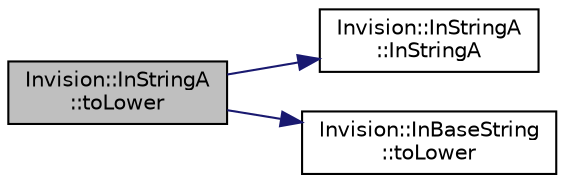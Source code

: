 digraph "Invision::InStringA::toLower"
{
 // LATEX_PDF_SIZE
  edge [fontname="Helvetica",fontsize="10",labelfontname="Helvetica",labelfontsize="10"];
  node [fontname="Helvetica",fontsize="10",shape=record];
  rankdir="LR";
  Node1 [label="Invision::InStringA\l::toLower",height=0.2,width=0.4,color="black", fillcolor="grey75", style="filled", fontcolor="black",tooltip=" "];
  Node1 -> Node2 [color="midnightblue",fontsize="10",style="solid"];
  Node2 [label="Invision::InStringA\l::InStringA",height=0.2,width=0.4,color="black", fillcolor="white", style="filled",URL="$class_invision_1_1_in_string_a.html#a644d751fe7dc8fe29bc146772abbee68",tooltip=" "];
  Node1 -> Node3 [color="midnightblue",fontsize="10",style="solid"];
  Node3 [label="Invision::InBaseString\l::toLower",height=0.2,width=0.4,color="black", fillcolor="white", style="filled",URL="$class_invision_1_1_in_base_string.html#ac9a0410b5f05e916ad44f9eb49ac1561",tooltip=" "];
}
